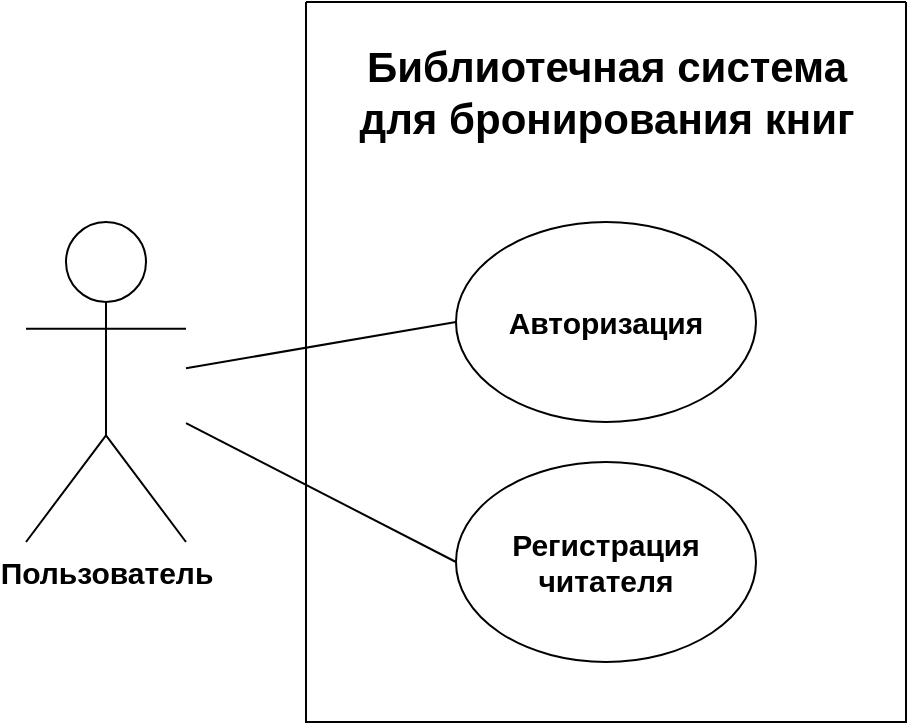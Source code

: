 <mxfile>
    <diagram id="1eEwsLm97YfKVC_2imgf" name="Page-1">
        <mxGraphModel dx="741" dy="1016" grid="1" gridSize="10" guides="1" tooltips="1" connect="1" arrows="1" fold="1" page="0" pageScale="1" pageWidth="827" pageHeight="1169" math="0" shadow="0">
            <root>
                <mxCell id="0"/>
                <mxCell id="1" parent="0"/>
                <mxCell id="nC8xY-jUYGHmh64Gt1b1-1" value="Пользователь" style="shape=umlActor;verticalLabelPosition=bottom;verticalAlign=top;html=1;outlineConnect=0;fontSize=15;fontStyle=1;labelBackgroundColor=none;fillColor=none;" parent="1" vertex="1">
                    <mxGeometry x="-120" y="-10" width="80" height="160" as="geometry"/>
                </mxCell>
                <mxCell id="nC8xY-jUYGHmh64Gt1b1-2" value="" style="swimlane;startSize=0;fontSize=15;fontStyle=1;labelBackgroundColor=none;" parent="1" vertex="1">
                    <mxGeometry x="20" y="-120" width="300" height="360" as="geometry"/>
                </mxCell>
                <mxCell id="nC8xY-jUYGHmh64Gt1b1-3" value="&lt;font style=&quot;font-size: 21px&quot;&gt;Библиотечная система&lt;br&gt;для бронирования книг&lt;/font&gt;" style="text;html=1;align=center;verticalAlign=middle;resizable=0;points=[];autosize=1;strokeColor=none;fontSize=15;fontStyle=1;labelBackgroundColor=none;" parent="nC8xY-jUYGHmh64Gt1b1-2" vertex="1">
                    <mxGeometry x="15" y="20" width="270" height="50" as="geometry"/>
                </mxCell>
                <mxCell id="nC8xY-jUYGHmh64Gt1b1-36" value="Регистрация&lt;br&gt;читателя" style="ellipse;whiteSpace=wrap;html=1;fontSize=15;fontStyle=1;labelBackgroundColor=none;fillColor=none;" parent="nC8xY-jUYGHmh64Gt1b1-2" vertex="1">
                    <mxGeometry x="75" y="230" width="150" height="100" as="geometry"/>
                </mxCell>
                <mxCell id="owC4zcLg2hRnqhh_YX6K-1" value="Авторизация" style="ellipse;whiteSpace=wrap;html=1;fontSize=15;fontStyle=1;labelBackgroundColor=none;fillColor=none;" parent="nC8xY-jUYGHmh64Gt1b1-2" vertex="1">
                    <mxGeometry x="75" y="110" width="150" height="100" as="geometry"/>
                </mxCell>
                <mxCell id="nC8xY-jUYGHmh64Gt1b1-49" style="edgeStyle=none;rounded=0;orthogonalLoop=1;jettySize=auto;html=1;fontSize=15;startArrow=none;startFill=0;endArrow=none;endFill=0;labelBackgroundColor=none;exitX=0;exitY=0.5;exitDx=0;exitDy=0;" parent="1" source="nC8xY-jUYGHmh64Gt1b1-36" target="nC8xY-jUYGHmh64Gt1b1-1" edge="1">
                    <mxGeometry relative="1" as="geometry"/>
                </mxCell>
                <mxCell id="owC4zcLg2hRnqhh_YX6K-2" value="" style="endArrow=none;html=1;labelBackgroundColor=none;entryX=0;entryY=0.5;entryDx=0;entryDy=0;" parent="1" source="nC8xY-jUYGHmh64Gt1b1-1" target="owC4zcLg2hRnqhh_YX6K-1" edge="1">
                    <mxGeometry width="50" height="50" relative="1" as="geometry">
                        <mxPoint x="-40" y="230" as="sourcePoint"/>
                        <mxPoint x="130" y="130" as="targetPoint"/>
                    </mxGeometry>
                </mxCell>
            </root>
        </mxGraphModel>
    </diagram>
</mxfile>
